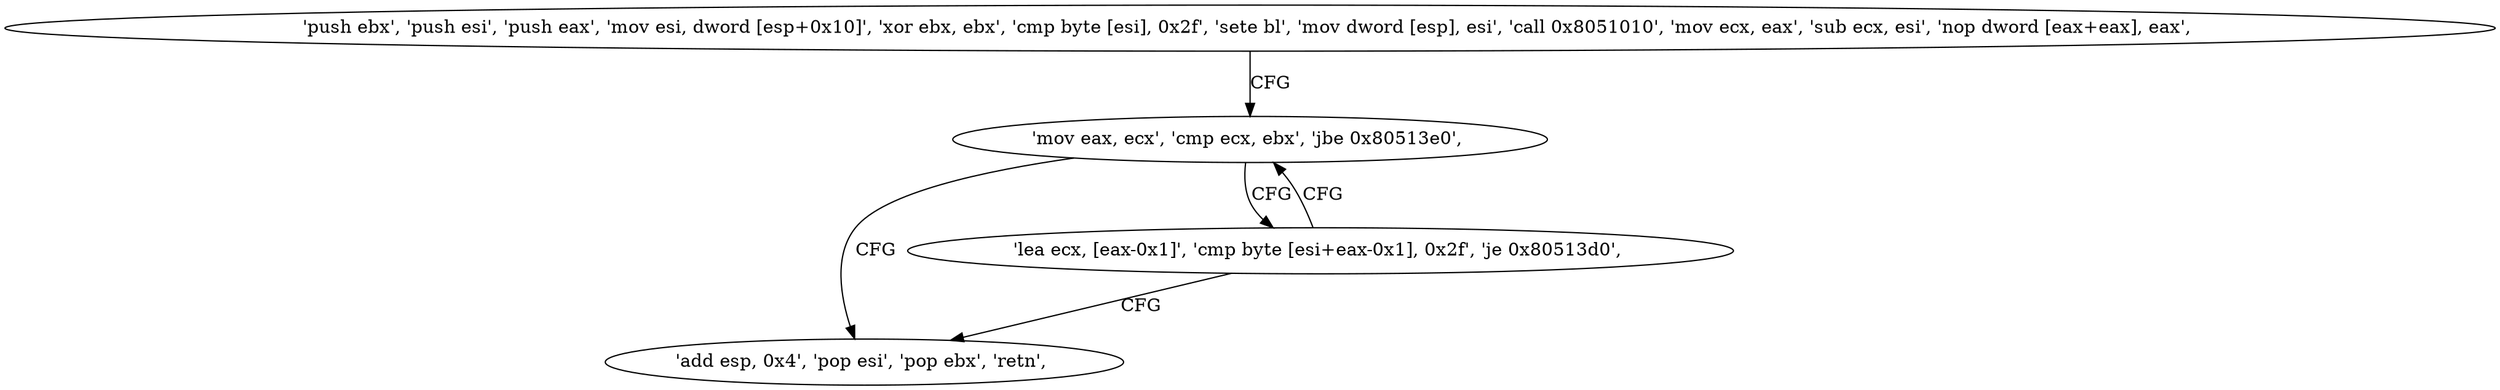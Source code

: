 digraph "func" {
"134550448" [label = "'push ebx', 'push esi', 'push eax', 'mov esi, dword [esp+0x10]', 'xor ebx, ebx', 'cmp byte [esi], 0x2f', 'sete bl', 'mov dword [esp], esi', 'call 0x8051010', 'mov ecx, eax', 'sub ecx, esi', 'nop dword [eax+eax], eax', " ]
"134550480" [label = "'mov eax, ecx', 'cmp ecx, ebx', 'jbe 0x80513e0', " ]
"134550496" [label = "'add esp, 0x4', 'pop esi', 'pop ebx', 'retn', " ]
"134550486" [label = "'lea ecx, [eax-0x1]', 'cmp byte [esi+eax-0x1], 0x2f', 'je 0x80513d0', " ]
"134550448" -> "134550480" [ label = "CFG" ]
"134550480" -> "134550496" [ label = "CFG" ]
"134550480" -> "134550486" [ label = "CFG" ]
"134550486" -> "134550480" [ label = "CFG" ]
"134550486" -> "134550496" [ label = "CFG" ]
}
